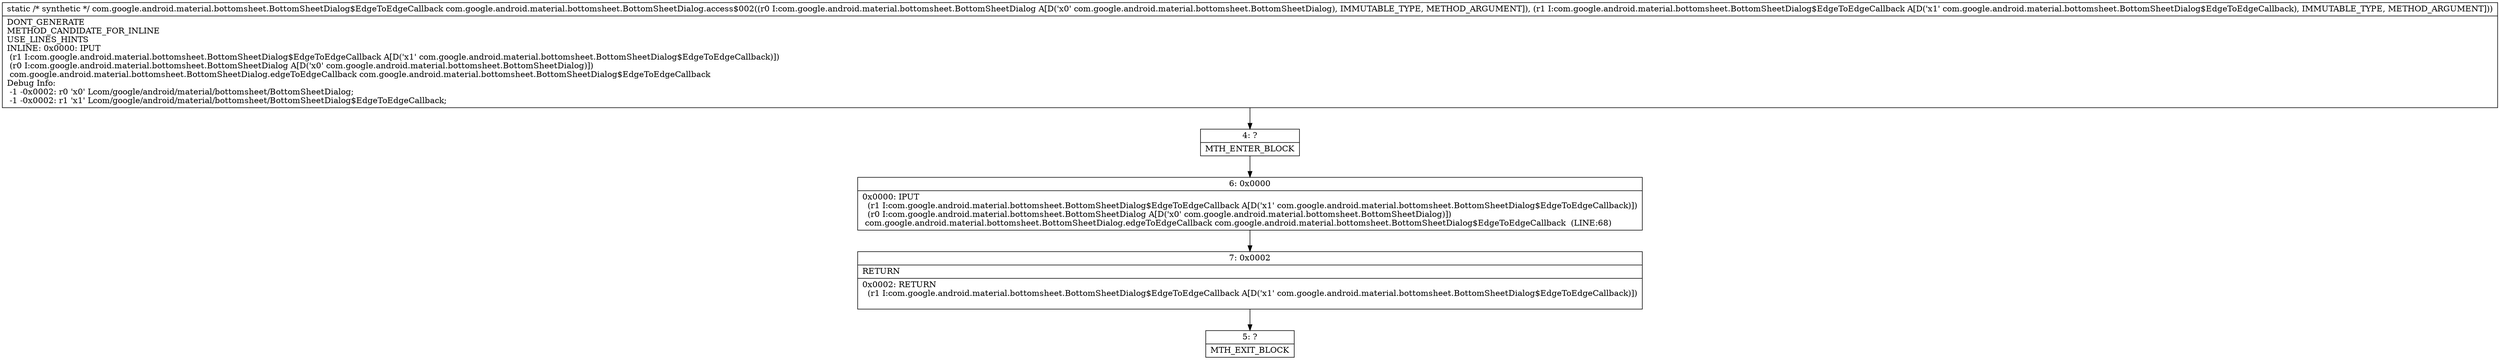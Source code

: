 digraph "CFG forcom.google.android.material.bottomsheet.BottomSheetDialog.access$002(Lcom\/google\/android\/material\/bottomsheet\/BottomSheetDialog;Lcom\/google\/android\/material\/bottomsheet\/BottomSheetDialog$EdgeToEdgeCallback;)Lcom\/google\/android\/material\/bottomsheet\/BottomSheetDialog$EdgeToEdgeCallback;" {
Node_4 [shape=record,label="{4\:\ ?|MTH_ENTER_BLOCK\l}"];
Node_6 [shape=record,label="{6\:\ 0x0000|0x0000: IPUT  \l  (r1 I:com.google.android.material.bottomsheet.BottomSheetDialog$EdgeToEdgeCallback A[D('x1' com.google.android.material.bottomsheet.BottomSheetDialog$EdgeToEdgeCallback)])\l  (r0 I:com.google.android.material.bottomsheet.BottomSheetDialog A[D('x0' com.google.android.material.bottomsheet.BottomSheetDialog)])\l com.google.android.material.bottomsheet.BottomSheetDialog.edgeToEdgeCallback com.google.android.material.bottomsheet.BottomSheetDialog$EdgeToEdgeCallback  (LINE:68)\l}"];
Node_7 [shape=record,label="{7\:\ 0x0002|RETURN\l|0x0002: RETURN  \l  (r1 I:com.google.android.material.bottomsheet.BottomSheetDialog$EdgeToEdgeCallback A[D('x1' com.google.android.material.bottomsheet.BottomSheetDialog$EdgeToEdgeCallback)])\l \l}"];
Node_5 [shape=record,label="{5\:\ ?|MTH_EXIT_BLOCK\l}"];
MethodNode[shape=record,label="{static \/* synthetic *\/ com.google.android.material.bottomsheet.BottomSheetDialog$EdgeToEdgeCallback com.google.android.material.bottomsheet.BottomSheetDialog.access$002((r0 I:com.google.android.material.bottomsheet.BottomSheetDialog A[D('x0' com.google.android.material.bottomsheet.BottomSheetDialog), IMMUTABLE_TYPE, METHOD_ARGUMENT]), (r1 I:com.google.android.material.bottomsheet.BottomSheetDialog$EdgeToEdgeCallback A[D('x1' com.google.android.material.bottomsheet.BottomSheetDialog$EdgeToEdgeCallback), IMMUTABLE_TYPE, METHOD_ARGUMENT]))  | DONT_GENERATE\lMETHOD_CANDIDATE_FOR_INLINE\lUSE_LINES_HINTS\lINLINE: 0x0000: IPUT  \l  (r1 I:com.google.android.material.bottomsheet.BottomSheetDialog$EdgeToEdgeCallback A[D('x1' com.google.android.material.bottomsheet.BottomSheetDialog$EdgeToEdgeCallback)])\l  (r0 I:com.google.android.material.bottomsheet.BottomSheetDialog A[D('x0' com.google.android.material.bottomsheet.BottomSheetDialog)])\l com.google.android.material.bottomsheet.BottomSheetDialog.edgeToEdgeCallback com.google.android.material.bottomsheet.BottomSheetDialog$EdgeToEdgeCallback\lDebug Info:\l  \-1 \-0x0002: r0 'x0' Lcom\/google\/android\/material\/bottomsheet\/BottomSheetDialog;\l  \-1 \-0x0002: r1 'x1' Lcom\/google\/android\/material\/bottomsheet\/BottomSheetDialog$EdgeToEdgeCallback;\l}"];
MethodNode -> Node_4;Node_4 -> Node_6;
Node_6 -> Node_7;
Node_7 -> Node_5;
}

